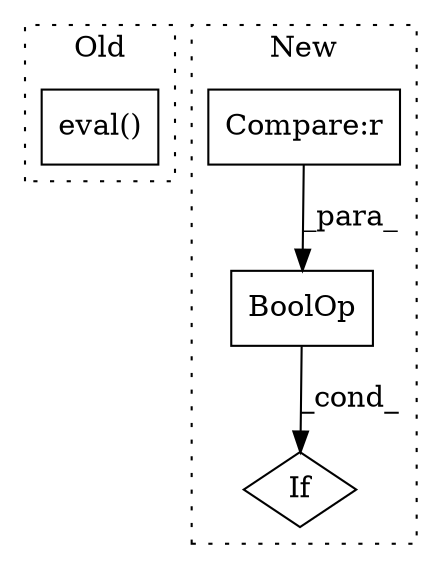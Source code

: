 digraph G {
subgraph cluster0 {
1 [label="eval()" a="75" s="441,490" l="27,1" shape="box"];
label = "Old";
style="dotted";
}
subgraph cluster1 {
2 [label="BoolOp" a="72" s="950" l="52" shape="box"];
3 [label="If" a="96" s="947" l="3" shape="diamond"];
4 [label="Compare:r" a="40" s="950" l="23" shape="box"];
label = "New";
style="dotted";
}
2 -> 3 [label="_cond_"];
4 -> 2 [label="_para_"];
}